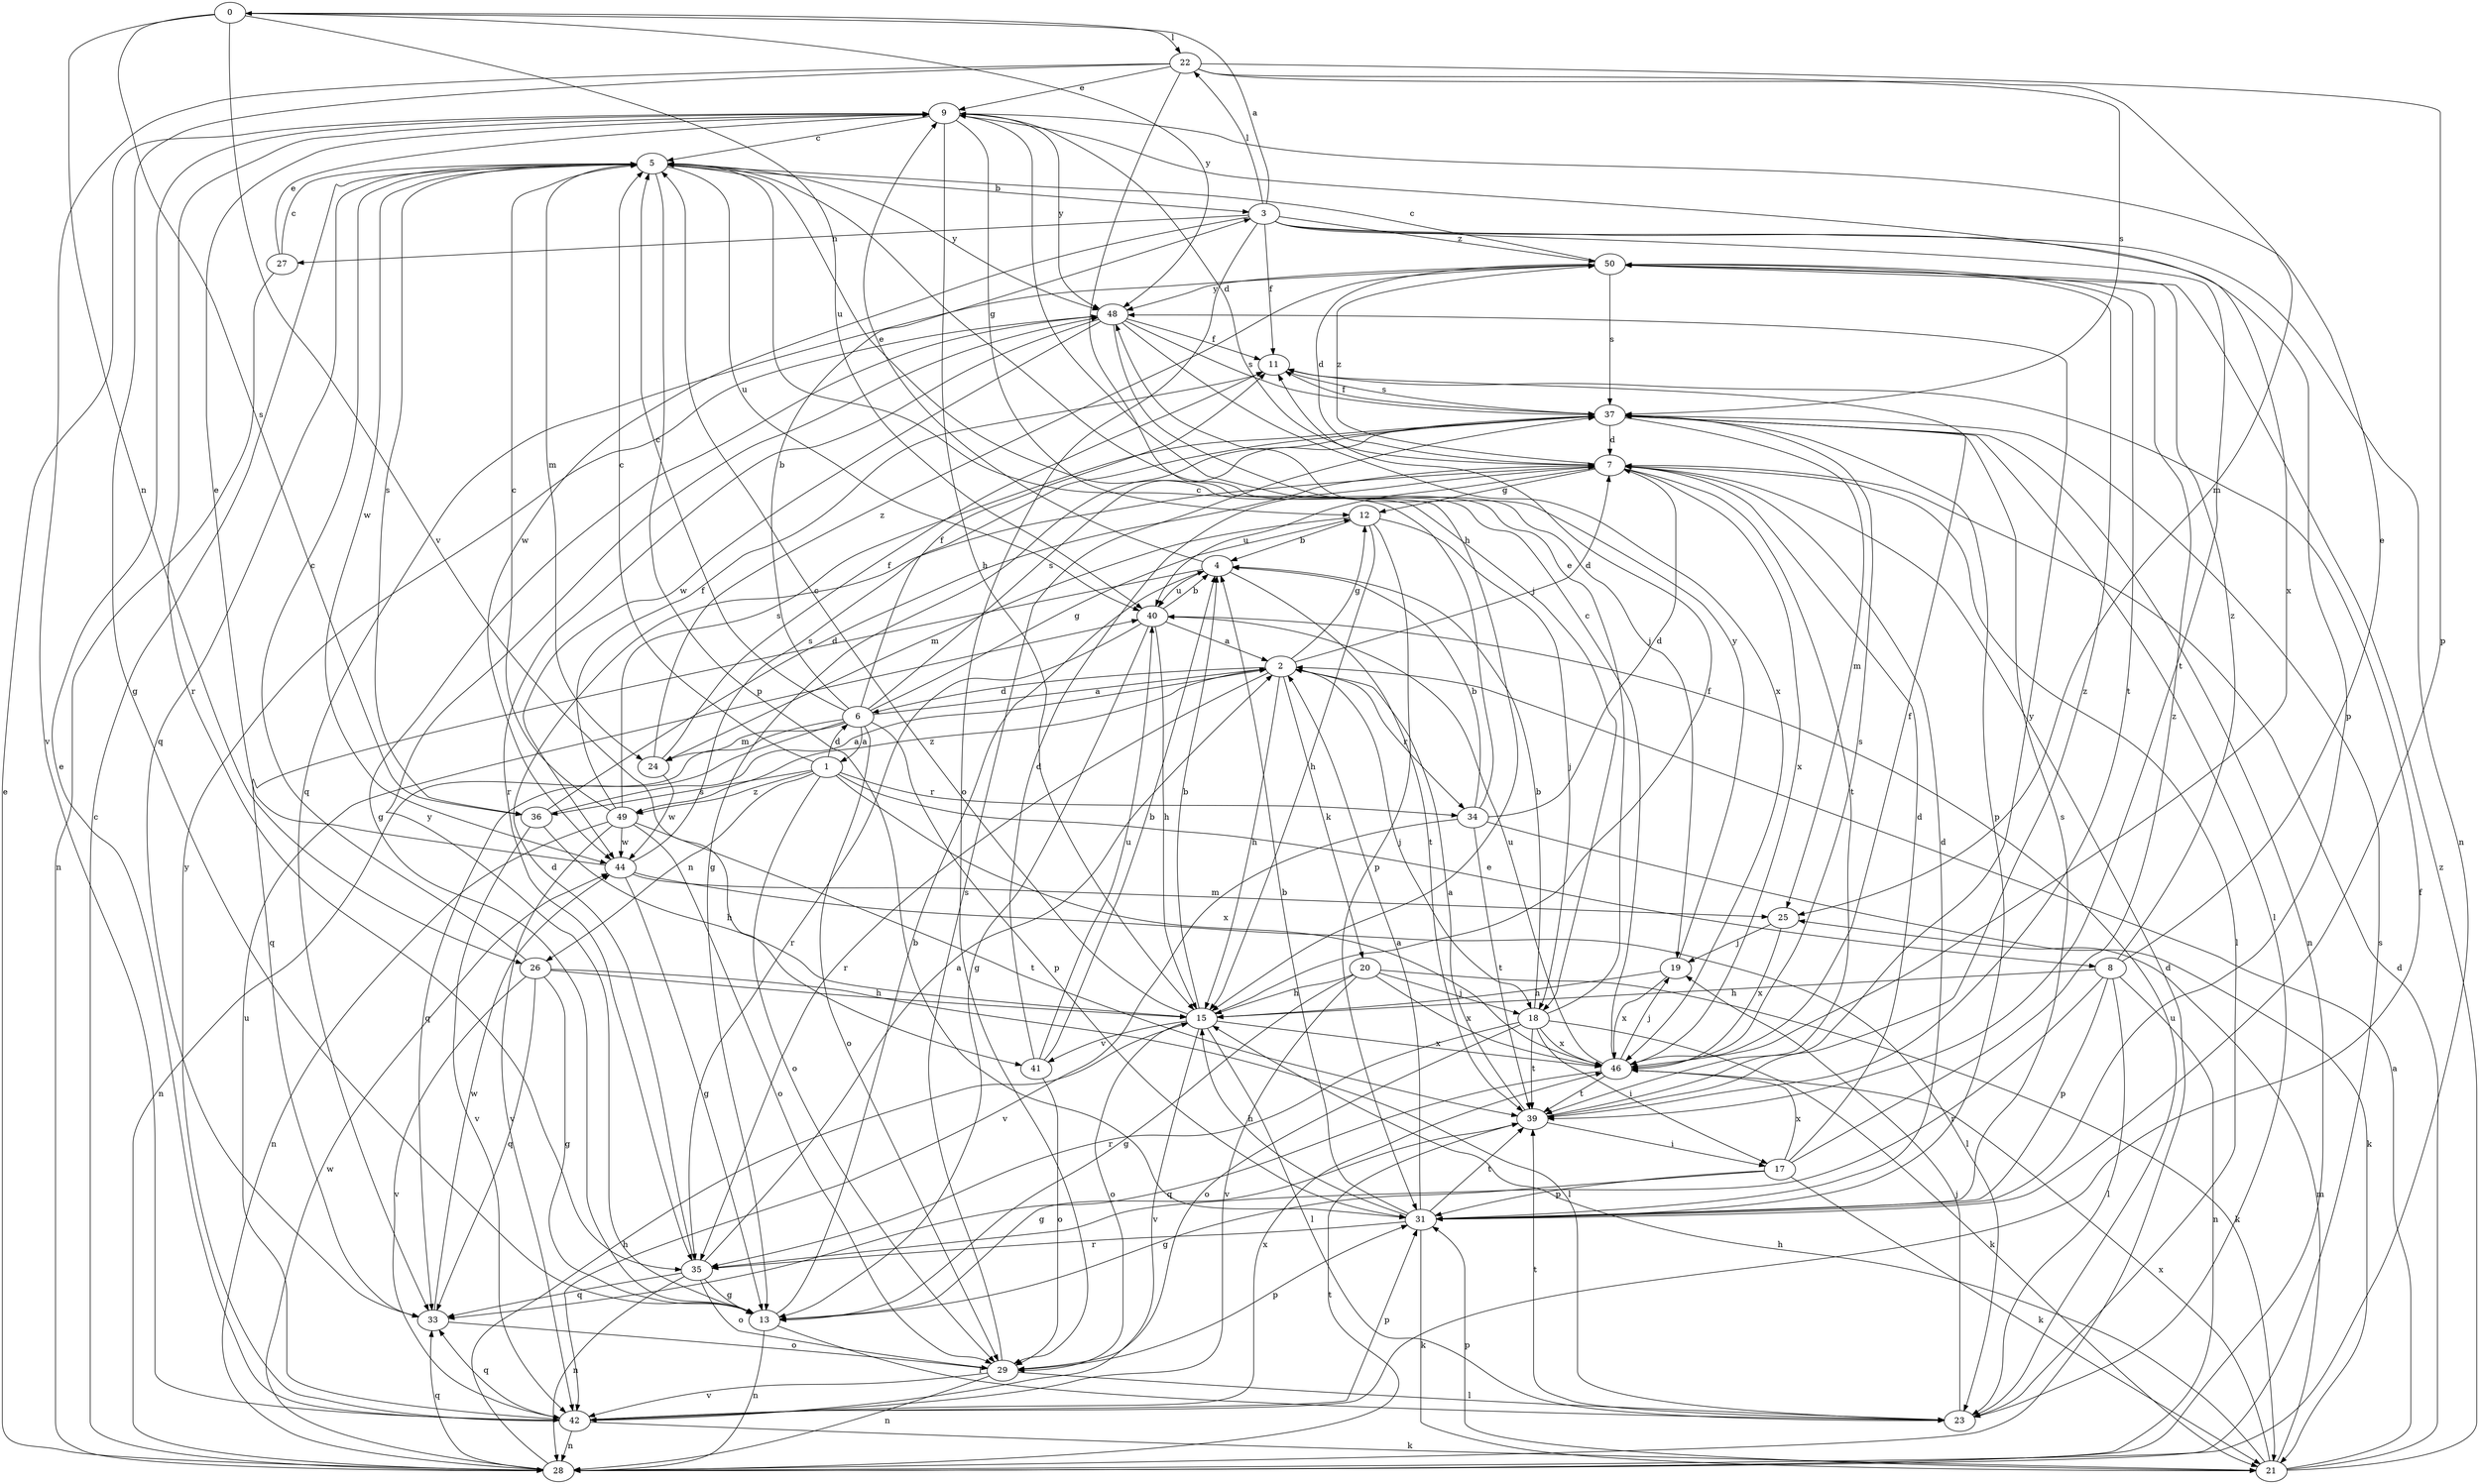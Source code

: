strict digraph  {
0;
1;
2;
3;
4;
5;
6;
7;
8;
9;
11;
12;
13;
15;
17;
18;
19;
20;
21;
22;
23;
24;
25;
26;
27;
28;
29;
31;
33;
34;
35;
36;
37;
39;
40;
41;
42;
44;
46;
48;
49;
50;
0 -> 22  [label=l];
0 -> 26  [label=n];
0 -> 36  [label=s];
0 -> 40  [label=u];
0 -> 41  [label=v];
0 -> 48  [label=y];
1 -> 5  [label=c];
1 -> 6  [label=d];
1 -> 8  [label=e];
1 -> 26  [label=n];
1 -> 29  [label=o];
1 -> 34  [label=r];
1 -> 36  [label=s];
1 -> 46  [label=x];
1 -> 49  [label=z];
2 -> 6  [label=d];
2 -> 7  [label=d];
2 -> 12  [label=g];
2 -> 15  [label=h];
2 -> 18  [label=j];
2 -> 20  [label=k];
2 -> 34  [label=r];
2 -> 35  [label=r];
2 -> 49  [label=z];
3 -> 0  [label=a];
3 -> 11  [label=f];
3 -> 22  [label=l];
3 -> 27  [label=n];
3 -> 28  [label=n];
3 -> 29  [label=o];
3 -> 31  [label=p];
3 -> 39  [label=t];
3 -> 44  [label=w];
3 -> 50  [label=z];
4 -> 9  [label=e];
4 -> 33  [label=q];
4 -> 39  [label=t];
4 -> 40  [label=u];
5 -> 3  [label=b];
5 -> 18  [label=j];
5 -> 24  [label=m];
5 -> 31  [label=p];
5 -> 33  [label=q];
5 -> 36  [label=s];
5 -> 40  [label=u];
5 -> 44  [label=w];
5 -> 48  [label=y];
6 -> 1  [label=a];
6 -> 2  [label=a];
6 -> 3  [label=b];
6 -> 5  [label=c];
6 -> 11  [label=f];
6 -> 12  [label=g];
6 -> 24  [label=m];
6 -> 28  [label=n];
6 -> 29  [label=o];
6 -> 31  [label=p];
6 -> 33  [label=q];
6 -> 37  [label=s];
7 -> 12  [label=g];
7 -> 23  [label=l];
7 -> 39  [label=t];
7 -> 40  [label=u];
7 -> 46  [label=x];
7 -> 50  [label=z];
8 -> 9  [label=e];
8 -> 15  [label=h];
8 -> 23  [label=l];
8 -> 28  [label=n];
8 -> 31  [label=p];
8 -> 35  [label=r];
8 -> 50  [label=z];
9 -> 5  [label=c];
9 -> 7  [label=d];
9 -> 12  [label=g];
9 -> 15  [label=h];
9 -> 35  [label=r];
9 -> 46  [label=x];
9 -> 48  [label=y];
11 -> 37  [label=s];
12 -> 4  [label=b];
12 -> 15  [label=h];
12 -> 18  [label=j];
12 -> 24  [label=m];
12 -> 31  [label=p];
13 -> 4  [label=b];
13 -> 23  [label=l];
13 -> 28  [label=n];
13 -> 48  [label=y];
15 -> 4  [label=b];
15 -> 5  [label=c];
15 -> 11  [label=f];
15 -> 23  [label=l];
15 -> 29  [label=o];
15 -> 41  [label=v];
15 -> 42  [label=v];
15 -> 46  [label=x];
17 -> 7  [label=d];
17 -> 13  [label=g];
17 -> 21  [label=k];
17 -> 31  [label=p];
17 -> 46  [label=x];
17 -> 50  [label=z];
18 -> 4  [label=b];
18 -> 9  [label=e];
18 -> 17  [label=i];
18 -> 21  [label=k];
18 -> 29  [label=o];
18 -> 35  [label=r];
18 -> 39  [label=t];
18 -> 46  [label=x];
19 -> 15  [label=h];
19 -> 46  [label=x];
19 -> 48  [label=y];
20 -> 13  [label=g];
20 -> 15  [label=h];
20 -> 18  [label=j];
20 -> 21  [label=k];
20 -> 42  [label=v];
20 -> 46  [label=x];
21 -> 2  [label=a];
21 -> 7  [label=d];
21 -> 15  [label=h];
21 -> 25  [label=m];
21 -> 31  [label=p];
21 -> 46  [label=x];
21 -> 50  [label=z];
22 -> 9  [label=e];
22 -> 13  [label=g];
22 -> 15  [label=h];
22 -> 25  [label=m];
22 -> 31  [label=p];
22 -> 37  [label=s];
22 -> 42  [label=v];
23 -> 19  [label=j];
23 -> 39  [label=t];
23 -> 40  [label=u];
24 -> 11  [label=f];
24 -> 44  [label=w];
24 -> 50  [label=z];
25 -> 19  [label=j];
25 -> 46  [label=x];
26 -> 5  [label=c];
26 -> 13  [label=g];
26 -> 15  [label=h];
26 -> 23  [label=l];
26 -> 33  [label=q];
26 -> 42  [label=v];
27 -> 5  [label=c];
27 -> 9  [label=e];
27 -> 28  [label=n];
28 -> 5  [label=c];
28 -> 7  [label=d];
28 -> 9  [label=e];
28 -> 15  [label=h];
28 -> 33  [label=q];
28 -> 37  [label=s];
28 -> 39  [label=t];
28 -> 44  [label=w];
29 -> 23  [label=l];
29 -> 28  [label=n];
29 -> 31  [label=p];
29 -> 37  [label=s];
29 -> 42  [label=v];
31 -> 2  [label=a];
31 -> 4  [label=b];
31 -> 7  [label=d];
31 -> 15  [label=h];
31 -> 21  [label=k];
31 -> 35  [label=r];
31 -> 37  [label=s];
31 -> 39  [label=t];
33 -> 29  [label=o];
33 -> 44  [label=w];
34 -> 4  [label=b];
34 -> 5  [label=c];
34 -> 7  [label=d];
34 -> 21  [label=k];
34 -> 39  [label=t];
34 -> 42  [label=v];
35 -> 2  [label=a];
35 -> 7  [label=d];
35 -> 13  [label=g];
35 -> 28  [label=n];
35 -> 29  [label=o];
35 -> 33  [label=q];
36 -> 2  [label=a];
36 -> 7  [label=d];
36 -> 15  [label=h];
36 -> 42  [label=v];
37 -> 7  [label=d];
37 -> 11  [label=f];
37 -> 13  [label=g];
37 -> 23  [label=l];
37 -> 25  [label=m];
37 -> 28  [label=n];
37 -> 31  [label=p];
39 -> 2  [label=a];
39 -> 13  [label=g];
39 -> 17  [label=i];
39 -> 48  [label=y];
39 -> 50  [label=z];
40 -> 2  [label=a];
40 -> 4  [label=b];
40 -> 13  [label=g];
40 -> 15  [label=h];
40 -> 35  [label=r];
41 -> 4  [label=b];
41 -> 7  [label=d];
41 -> 29  [label=o];
41 -> 40  [label=u];
42 -> 9  [label=e];
42 -> 11  [label=f];
42 -> 21  [label=k];
42 -> 28  [label=n];
42 -> 31  [label=p];
42 -> 33  [label=q];
42 -> 40  [label=u];
42 -> 46  [label=x];
42 -> 48  [label=y];
44 -> 9  [label=e];
44 -> 13  [label=g];
44 -> 23  [label=l];
44 -> 25  [label=m];
44 -> 37  [label=s];
46 -> 5  [label=c];
46 -> 11  [label=f];
46 -> 19  [label=j];
46 -> 33  [label=q];
46 -> 37  [label=s];
46 -> 39  [label=t];
46 -> 40  [label=u];
48 -> 11  [label=f];
48 -> 13  [label=g];
48 -> 19  [label=j];
48 -> 35  [label=r];
48 -> 37  [label=s];
48 -> 44  [label=w];
48 -> 46  [label=x];
49 -> 5  [label=c];
49 -> 11  [label=f];
49 -> 28  [label=n];
49 -> 29  [label=o];
49 -> 37  [label=s];
49 -> 39  [label=t];
49 -> 42  [label=v];
49 -> 44  [label=w];
50 -> 5  [label=c];
50 -> 7  [label=d];
50 -> 33  [label=q];
50 -> 37  [label=s];
50 -> 39  [label=t];
50 -> 48  [label=y];
}
